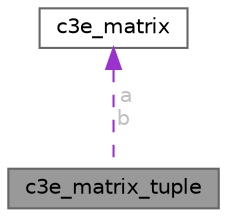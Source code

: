 digraph "c3e_matrix_tuple"
{
 // LATEX_PDF_SIZE
  bgcolor="transparent";
  edge [fontname=Helvetica,fontsize=10,labelfontname=Helvetica,labelfontsize=10];
  node [fontname=Helvetica,fontsize=10,shape=box,height=0.2,width=0.4];
  Node1 [id="Node000001",label="c3e_matrix_tuple",height=0.2,width=0.4,color="gray40", fillcolor="grey60", style="filled", fontcolor="black",tooltip="A structure representing a tuple of two matrices."];
  Node2 -> Node1 [id="edge1_Node000001_Node000002",dir="back",color="darkorchid3",style="dashed",tooltip=" ",label=" a\nb",fontcolor="grey" ];
  Node2 [id="Node000002",label="c3e_matrix",height=0.2,width=0.4,color="gray40", fillcolor="white", style="filled",URL="$structc3e__matrix.html",tooltip="Represents a mathematical matrix."];
}
